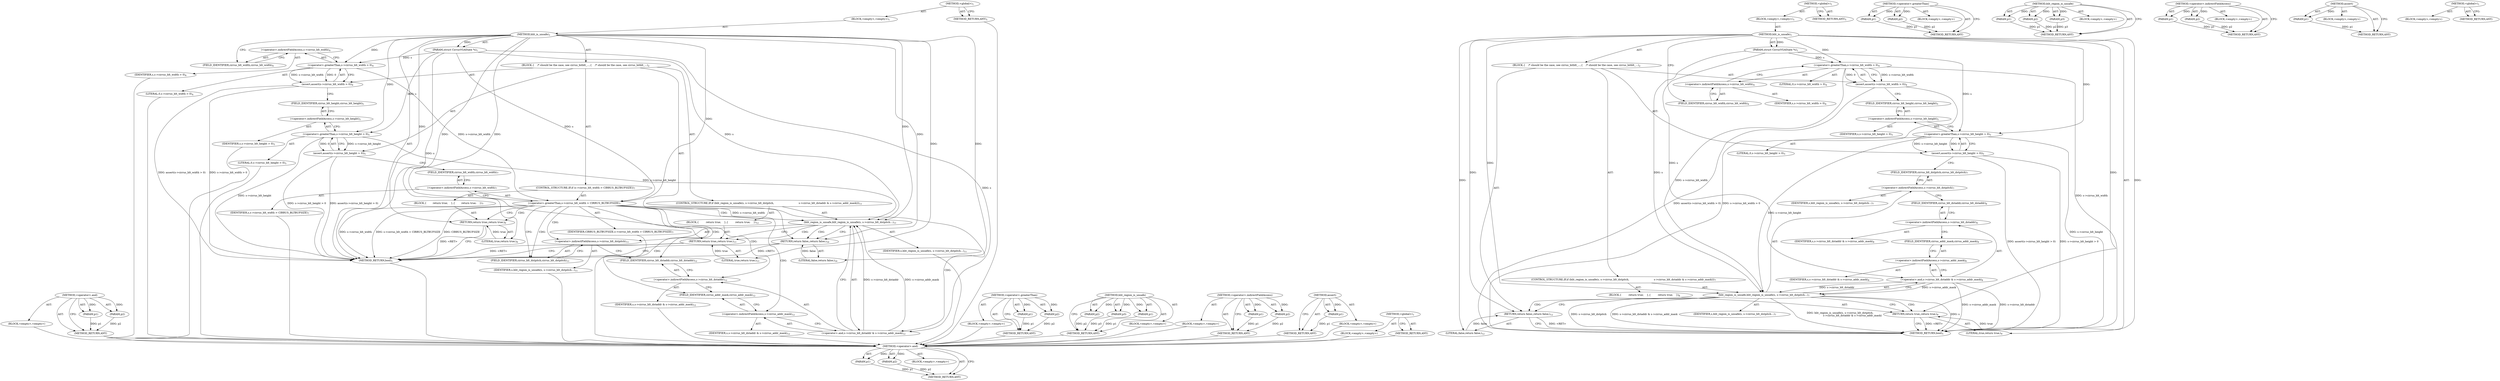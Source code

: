 digraph "&lt;global&gt;" {
vulnerable_82 [label=<(METHOD,&lt;operator&gt;.and)>];
vulnerable_83 [label=<(PARAM,p1)>];
vulnerable_84 [label=<(PARAM,p2)>];
vulnerable_85 [label=<(BLOCK,&lt;empty&gt;,&lt;empty&gt;)>];
vulnerable_86 [label=<(METHOD_RETURN,ANY)>];
vulnerable_6 [label=<(METHOD,&lt;global&gt;)<SUB>1</SUB>>];
vulnerable_7 [label=<(BLOCK,&lt;empty&gt;,&lt;empty&gt;)<SUB>1</SUB>>];
vulnerable_8 [label=<(METHOD,blit_is_unsafe)<SUB>1</SUB>>];
vulnerable_9 [label=<(PARAM,struct CirrusVGAState *s)<SUB>1</SUB>>];
vulnerable_10 [label=<(BLOCK,{
    /* should be the case, see cirrus_bitblt_...,{
    /* should be the case, see cirrus_bitblt_...)<SUB>2</SUB>>];
vulnerable_11 [label=<(assert,assert(s-&gt;cirrus_blt_width &gt; 0))<SUB>4</SUB>>];
vulnerable_12 [label=<(&lt;operator&gt;.greaterThan,s-&gt;cirrus_blt_width &gt; 0)<SUB>4</SUB>>];
vulnerable_13 [label=<(&lt;operator&gt;.indirectFieldAccess,s-&gt;cirrus_blt_width)<SUB>4</SUB>>];
vulnerable_14 [label=<(IDENTIFIER,s,s-&gt;cirrus_blt_width &gt; 0)<SUB>4</SUB>>];
vulnerable_15 [label=<(FIELD_IDENTIFIER,cirrus_blt_width,cirrus_blt_width)<SUB>4</SUB>>];
vulnerable_16 [label=<(LITERAL,0,s-&gt;cirrus_blt_width &gt; 0)<SUB>4</SUB>>];
vulnerable_17 [label=<(assert,assert(s-&gt;cirrus_blt_height &gt; 0))<SUB>5</SUB>>];
vulnerable_18 [label=<(&lt;operator&gt;.greaterThan,s-&gt;cirrus_blt_height &gt; 0)<SUB>5</SUB>>];
vulnerable_19 [label=<(&lt;operator&gt;.indirectFieldAccess,s-&gt;cirrus_blt_height)<SUB>5</SUB>>];
vulnerable_20 [label=<(IDENTIFIER,s,s-&gt;cirrus_blt_height &gt; 0)<SUB>5</SUB>>];
vulnerable_21 [label=<(FIELD_IDENTIFIER,cirrus_blt_height,cirrus_blt_height)<SUB>5</SUB>>];
vulnerable_22 [label=<(LITERAL,0,s-&gt;cirrus_blt_height &gt; 0)<SUB>5</SUB>>];
vulnerable_23 [label=<(CONTROL_STRUCTURE,IF,if (blit_region_is_unsafe(s, s-&gt;cirrus_blt_dstpitch,
                               s-&gt;cirrus_blt_dstaddr &amp; s-&gt;cirrus_addr_mask)))<SUB>7</SUB>>];
vulnerable_24 [label=<(blit_region_is_unsafe,blit_region_is_unsafe(s, s-&gt;cirrus_blt_dstpitch...)<SUB>7</SUB>>];
vulnerable_25 [label=<(IDENTIFIER,s,blit_region_is_unsafe(s, s-&gt;cirrus_blt_dstpitch...)<SUB>7</SUB>>];
vulnerable_26 [label=<(&lt;operator&gt;.indirectFieldAccess,s-&gt;cirrus_blt_dstpitch)<SUB>7</SUB>>];
vulnerable_27 [label=<(IDENTIFIER,s,blit_region_is_unsafe(s, s-&gt;cirrus_blt_dstpitch...)<SUB>7</SUB>>];
vulnerable_28 [label=<(FIELD_IDENTIFIER,cirrus_blt_dstpitch,cirrus_blt_dstpitch)<SUB>7</SUB>>];
vulnerable_29 [label=<(&lt;operator&gt;.and,s-&gt;cirrus_blt_dstaddr &amp; s-&gt;cirrus_addr_mask)<SUB>8</SUB>>];
vulnerable_30 [label=<(&lt;operator&gt;.indirectFieldAccess,s-&gt;cirrus_blt_dstaddr)<SUB>8</SUB>>];
vulnerable_31 [label=<(IDENTIFIER,s,s-&gt;cirrus_blt_dstaddr &amp; s-&gt;cirrus_addr_mask)<SUB>8</SUB>>];
vulnerable_32 [label=<(FIELD_IDENTIFIER,cirrus_blt_dstaddr,cirrus_blt_dstaddr)<SUB>8</SUB>>];
vulnerable_33 [label=<(&lt;operator&gt;.indirectFieldAccess,s-&gt;cirrus_addr_mask)<SUB>8</SUB>>];
vulnerable_34 [label=<(IDENTIFIER,s,s-&gt;cirrus_blt_dstaddr &amp; s-&gt;cirrus_addr_mask)<SUB>8</SUB>>];
vulnerable_35 [label=<(FIELD_IDENTIFIER,cirrus_addr_mask,cirrus_addr_mask)<SUB>8</SUB>>];
vulnerable_36 [label=<(BLOCK,{
         return true;
    },{
         return true;
    })<SUB>8</SUB>>];
vulnerable_37 [label=<(RETURN,return true;,return true;)<SUB>9</SUB>>];
vulnerable_38 [label=<(LITERAL,true,return true;)<SUB>9</SUB>>];
vulnerable_39 [label=<(RETURN,return false;,return false;)<SUB>12</SUB>>];
vulnerable_40 [label=<(LITERAL,false,return false;)<SUB>12</SUB>>];
vulnerable_41 [label=<(METHOD_RETURN,bool)<SUB>1</SUB>>];
vulnerable_43 [label=<(METHOD_RETURN,ANY)<SUB>1</SUB>>];
vulnerable_66 [label=<(METHOD,&lt;operator&gt;.greaterThan)>];
vulnerable_67 [label=<(PARAM,p1)>];
vulnerable_68 [label=<(PARAM,p2)>];
vulnerable_69 [label=<(BLOCK,&lt;empty&gt;,&lt;empty&gt;)>];
vulnerable_70 [label=<(METHOD_RETURN,ANY)>];
vulnerable_76 [label=<(METHOD,blit_region_is_unsafe)>];
vulnerable_77 [label=<(PARAM,p1)>];
vulnerable_78 [label=<(PARAM,p2)>];
vulnerable_79 [label=<(PARAM,p3)>];
vulnerable_80 [label=<(BLOCK,&lt;empty&gt;,&lt;empty&gt;)>];
vulnerable_81 [label=<(METHOD_RETURN,ANY)>];
vulnerable_71 [label=<(METHOD,&lt;operator&gt;.indirectFieldAccess)>];
vulnerable_72 [label=<(PARAM,p1)>];
vulnerable_73 [label=<(PARAM,p2)>];
vulnerable_74 [label=<(BLOCK,&lt;empty&gt;,&lt;empty&gt;)>];
vulnerable_75 [label=<(METHOD_RETURN,ANY)>];
vulnerable_62 [label=<(METHOD,assert)>];
vulnerable_63 [label=<(PARAM,p1)>];
vulnerable_64 [label=<(BLOCK,&lt;empty&gt;,&lt;empty&gt;)>];
vulnerable_65 [label=<(METHOD_RETURN,ANY)>];
vulnerable_56 [label=<(METHOD,&lt;global&gt;)<SUB>1</SUB>>];
vulnerable_57 [label=<(BLOCK,&lt;empty&gt;,&lt;empty&gt;)>];
vulnerable_58 [label=<(METHOD_RETURN,ANY)>];
fixed_91 [label=<(METHOD,&lt;operator&gt;.and)>];
fixed_92 [label=<(PARAM,p1)>];
fixed_93 [label=<(PARAM,p2)>];
fixed_94 [label=<(BLOCK,&lt;empty&gt;,&lt;empty&gt;)>];
fixed_95 [label=<(METHOD_RETURN,ANY)>];
fixed_6 [label=<(METHOD,&lt;global&gt;)<SUB>1</SUB>>];
fixed_7 [label=<(BLOCK,&lt;empty&gt;,&lt;empty&gt;)<SUB>1</SUB>>];
fixed_8 [label=<(METHOD,blit_is_unsafe)<SUB>1</SUB>>];
fixed_9 [label=<(PARAM,struct CirrusVGAState *s)<SUB>1</SUB>>];
fixed_10 [label=<(BLOCK,{
    /* should be the case, see cirrus_bitblt_...,{
    /* should be the case, see cirrus_bitblt_...)<SUB>2</SUB>>];
fixed_11 [label=<(assert,assert(s-&gt;cirrus_blt_width &gt; 0))<SUB>4</SUB>>];
fixed_12 [label=<(&lt;operator&gt;.greaterThan,s-&gt;cirrus_blt_width &gt; 0)<SUB>4</SUB>>];
fixed_13 [label=<(&lt;operator&gt;.indirectFieldAccess,s-&gt;cirrus_blt_width)<SUB>4</SUB>>];
fixed_14 [label=<(IDENTIFIER,s,s-&gt;cirrus_blt_width &gt; 0)<SUB>4</SUB>>];
fixed_15 [label=<(FIELD_IDENTIFIER,cirrus_blt_width,cirrus_blt_width)<SUB>4</SUB>>];
fixed_16 [label=<(LITERAL,0,s-&gt;cirrus_blt_width &gt; 0)<SUB>4</SUB>>];
fixed_17 [label=<(assert,assert(s-&gt;cirrus_blt_height &gt; 0))<SUB>5</SUB>>];
fixed_18 [label=<(&lt;operator&gt;.greaterThan,s-&gt;cirrus_blt_height &gt; 0)<SUB>5</SUB>>];
fixed_19 [label=<(&lt;operator&gt;.indirectFieldAccess,s-&gt;cirrus_blt_height)<SUB>5</SUB>>];
fixed_20 [label=<(IDENTIFIER,s,s-&gt;cirrus_blt_height &gt; 0)<SUB>5</SUB>>];
fixed_21 [label=<(FIELD_IDENTIFIER,cirrus_blt_height,cirrus_blt_height)<SUB>5</SUB>>];
fixed_22 [label=<(LITERAL,0,s-&gt;cirrus_blt_height &gt; 0)<SUB>5</SUB>>];
fixed_23 [label=<(CONTROL_STRUCTURE,IF,if (s-&gt;cirrus_blt_width &gt; CIRRUS_BLTBUFSIZE))<SUB>7</SUB>>];
fixed_24 [label=<(&lt;operator&gt;.greaterThan,s-&gt;cirrus_blt_width &gt; CIRRUS_BLTBUFSIZE)<SUB>7</SUB>>];
fixed_25 [label=<(&lt;operator&gt;.indirectFieldAccess,s-&gt;cirrus_blt_width)<SUB>7</SUB>>];
fixed_26 [label=<(IDENTIFIER,s,s-&gt;cirrus_blt_width &gt; CIRRUS_BLTBUFSIZE)<SUB>7</SUB>>];
fixed_27 [label=<(FIELD_IDENTIFIER,cirrus_blt_width,cirrus_blt_width)<SUB>7</SUB>>];
fixed_28 [label=<(IDENTIFIER,CIRRUS_BLTBUFSIZE,s-&gt;cirrus_blt_width &gt; CIRRUS_BLTBUFSIZE)<SUB>7</SUB>>];
fixed_29 [label=<(BLOCK,{
        return true;
    },{
        return true;
    })<SUB>7</SUB>>];
fixed_30 [label=<(RETURN,return true;,return true;)<SUB>8</SUB>>];
fixed_31 [label=<(LITERAL,true,return true;)<SUB>8</SUB>>];
fixed_32 [label=<(CONTROL_STRUCTURE,IF,if (blit_region_is_unsafe(s, s-&gt;cirrus_blt_dstpitch,
                               s-&gt;cirrus_blt_dstaddr &amp; s-&gt;cirrus_addr_mask)))<SUB>11</SUB>>];
fixed_33 [label=<(blit_region_is_unsafe,blit_region_is_unsafe(s, s-&gt;cirrus_blt_dstpitch...)<SUB>11</SUB>>];
fixed_34 [label=<(IDENTIFIER,s,blit_region_is_unsafe(s, s-&gt;cirrus_blt_dstpitch...)<SUB>11</SUB>>];
fixed_35 [label=<(&lt;operator&gt;.indirectFieldAccess,s-&gt;cirrus_blt_dstpitch)<SUB>11</SUB>>];
fixed_36 [label=<(IDENTIFIER,s,blit_region_is_unsafe(s, s-&gt;cirrus_blt_dstpitch...)<SUB>11</SUB>>];
fixed_37 [label=<(FIELD_IDENTIFIER,cirrus_blt_dstpitch,cirrus_blt_dstpitch)<SUB>11</SUB>>];
fixed_38 [label=<(&lt;operator&gt;.and,s-&gt;cirrus_blt_dstaddr &amp; s-&gt;cirrus_addr_mask)<SUB>12</SUB>>];
fixed_39 [label=<(&lt;operator&gt;.indirectFieldAccess,s-&gt;cirrus_blt_dstaddr)<SUB>12</SUB>>];
fixed_40 [label=<(IDENTIFIER,s,s-&gt;cirrus_blt_dstaddr &amp; s-&gt;cirrus_addr_mask)<SUB>12</SUB>>];
fixed_41 [label=<(FIELD_IDENTIFIER,cirrus_blt_dstaddr,cirrus_blt_dstaddr)<SUB>12</SUB>>];
fixed_42 [label=<(&lt;operator&gt;.indirectFieldAccess,s-&gt;cirrus_addr_mask)<SUB>12</SUB>>];
fixed_43 [label=<(IDENTIFIER,s,s-&gt;cirrus_blt_dstaddr &amp; s-&gt;cirrus_addr_mask)<SUB>12</SUB>>];
fixed_44 [label=<(FIELD_IDENTIFIER,cirrus_addr_mask,cirrus_addr_mask)<SUB>12</SUB>>];
fixed_45 [label=<(BLOCK,{
         return true;
    },{
         return true;
    })<SUB>12</SUB>>];
fixed_46 [label=<(RETURN,return true;,return true;)<SUB>13</SUB>>];
fixed_47 [label=<(LITERAL,true,return true;)<SUB>13</SUB>>];
fixed_48 [label=<(RETURN,return false;,return false;)<SUB>16</SUB>>];
fixed_49 [label=<(LITERAL,false,return false;)<SUB>16</SUB>>];
fixed_50 [label=<(METHOD_RETURN,bool)<SUB>1</SUB>>];
fixed_52 [label=<(METHOD_RETURN,ANY)<SUB>1</SUB>>];
fixed_75 [label=<(METHOD,&lt;operator&gt;.greaterThan)>];
fixed_76 [label=<(PARAM,p1)>];
fixed_77 [label=<(PARAM,p2)>];
fixed_78 [label=<(BLOCK,&lt;empty&gt;,&lt;empty&gt;)>];
fixed_79 [label=<(METHOD_RETURN,ANY)>];
fixed_85 [label=<(METHOD,blit_region_is_unsafe)>];
fixed_86 [label=<(PARAM,p1)>];
fixed_87 [label=<(PARAM,p2)>];
fixed_88 [label=<(PARAM,p3)>];
fixed_89 [label=<(BLOCK,&lt;empty&gt;,&lt;empty&gt;)>];
fixed_90 [label=<(METHOD_RETURN,ANY)>];
fixed_80 [label=<(METHOD,&lt;operator&gt;.indirectFieldAccess)>];
fixed_81 [label=<(PARAM,p1)>];
fixed_82 [label=<(PARAM,p2)>];
fixed_83 [label=<(BLOCK,&lt;empty&gt;,&lt;empty&gt;)>];
fixed_84 [label=<(METHOD_RETURN,ANY)>];
fixed_71 [label=<(METHOD,assert)>];
fixed_72 [label=<(PARAM,p1)>];
fixed_73 [label=<(BLOCK,&lt;empty&gt;,&lt;empty&gt;)>];
fixed_74 [label=<(METHOD_RETURN,ANY)>];
fixed_65 [label=<(METHOD,&lt;global&gt;)<SUB>1</SUB>>];
fixed_66 [label=<(BLOCK,&lt;empty&gt;,&lt;empty&gt;)>];
fixed_67 [label=<(METHOD_RETURN,ANY)>];
vulnerable_82 -> vulnerable_83  [key=0, label="AST: "];
vulnerable_82 -> vulnerable_83  [key=1, label="DDG: "];
vulnerable_82 -> vulnerable_85  [key=0, label="AST: "];
vulnerable_82 -> vulnerable_84  [key=0, label="AST: "];
vulnerable_82 -> vulnerable_84  [key=1, label="DDG: "];
vulnerable_82 -> vulnerable_86  [key=0, label="AST: "];
vulnerable_82 -> vulnerable_86  [key=1, label="CFG: "];
vulnerable_83 -> vulnerable_86  [key=0, label="DDG: p1"];
vulnerable_84 -> vulnerable_86  [key=0, label="DDG: p2"];
vulnerable_6 -> vulnerable_7  [key=0, label="AST: "];
vulnerable_6 -> vulnerable_43  [key=0, label="AST: "];
vulnerable_6 -> vulnerable_43  [key=1, label="CFG: "];
vulnerable_7 -> vulnerable_8  [key=0, label="AST: "];
vulnerable_8 -> vulnerable_9  [key=0, label="AST: "];
vulnerable_8 -> vulnerable_9  [key=1, label="DDG: "];
vulnerable_8 -> vulnerable_10  [key=0, label="AST: "];
vulnerable_8 -> vulnerable_41  [key=0, label="AST: "];
vulnerable_8 -> vulnerable_15  [key=0, label="CFG: "];
vulnerable_8 -> vulnerable_39  [key=0, label="DDG: "];
vulnerable_8 -> vulnerable_40  [key=0, label="DDG: "];
vulnerable_8 -> vulnerable_12  [key=0, label="DDG: "];
vulnerable_8 -> vulnerable_18  [key=0, label="DDG: "];
vulnerable_8 -> vulnerable_24  [key=0, label="DDG: "];
vulnerable_8 -> vulnerable_37  [key=0, label="DDG: "];
vulnerable_8 -> vulnerable_38  [key=0, label="DDG: "];
vulnerable_9 -> vulnerable_12  [key=0, label="DDG: s"];
vulnerable_9 -> vulnerable_18  [key=0, label="DDG: s"];
vulnerable_9 -> vulnerable_24  [key=0, label="DDG: s"];
vulnerable_9 -> vulnerable_29  [key=0, label="DDG: s"];
vulnerable_10 -> vulnerable_11  [key=0, label="AST: "];
vulnerable_10 -> vulnerable_17  [key=0, label="AST: "];
vulnerable_10 -> vulnerable_23  [key=0, label="AST: "];
vulnerable_10 -> vulnerable_39  [key=0, label="AST: "];
vulnerable_11 -> vulnerable_12  [key=0, label="AST: "];
vulnerable_11 -> vulnerable_21  [key=0, label="CFG: "];
vulnerable_11 -> vulnerable_41  [key=0, label="DDG: s-&gt;cirrus_blt_width &gt; 0"];
vulnerable_11 -> vulnerable_41  [key=1, label="DDG: assert(s-&gt;cirrus_blt_width &gt; 0)"];
vulnerable_12 -> vulnerable_13  [key=0, label="AST: "];
vulnerable_12 -> vulnerable_16  [key=0, label="AST: "];
vulnerable_12 -> vulnerable_11  [key=0, label="CFG: "];
vulnerable_12 -> vulnerable_11  [key=1, label="DDG: s-&gt;cirrus_blt_width"];
vulnerable_12 -> vulnerable_11  [key=2, label="DDG: 0"];
vulnerable_12 -> vulnerable_41  [key=0, label="DDG: s-&gt;cirrus_blt_width"];
vulnerable_12 -> vulnerable_24  [key=0, label="DDG: s-&gt;cirrus_blt_width"];
vulnerable_13 -> vulnerable_14  [key=0, label="AST: "];
vulnerable_13 -> vulnerable_15  [key=0, label="AST: "];
vulnerable_13 -> vulnerable_12  [key=0, label="CFG: "];
vulnerable_15 -> vulnerable_13  [key=0, label="CFG: "];
vulnerable_17 -> vulnerable_18  [key=0, label="AST: "];
vulnerable_17 -> vulnerable_28  [key=0, label="CFG: "];
vulnerable_17 -> vulnerable_41  [key=0, label="DDG: s-&gt;cirrus_blt_height &gt; 0"];
vulnerable_17 -> vulnerable_41  [key=1, label="DDG: assert(s-&gt;cirrus_blt_height &gt; 0)"];
vulnerable_18 -> vulnerable_19  [key=0, label="AST: "];
vulnerable_18 -> vulnerable_22  [key=0, label="AST: "];
vulnerable_18 -> vulnerable_17  [key=0, label="CFG: "];
vulnerable_18 -> vulnerable_17  [key=1, label="DDG: s-&gt;cirrus_blt_height"];
vulnerable_18 -> vulnerable_17  [key=2, label="DDG: 0"];
vulnerable_18 -> vulnerable_41  [key=0, label="DDG: s-&gt;cirrus_blt_height"];
vulnerable_18 -> vulnerable_24  [key=0, label="DDG: s-&gt;cirrus_blt_height"];
vulnerable_19 -> vulnerable_20  [key=0, label="AST: "];
vulnerable_19 -> vulnerable_21  [key=0, label="AST: "];
vulnerable_19 -> vulnerable_18  [key=0, label="CFG: "];
vulnerable_21 -> vulnerable_19  [key=0, label="CFG: "];
vulnerable_23 -> vulnerable_24  [key=0, label="AST: "];
vulnerable_23 -> vulnerable_36  [key=0, label="AST: "];
vulnerable_24 -> vulnerable_25  [key=0, label="AST: "];
vulnerable_24 -> vulnerable_26  [key=0, label="AST: "];
vulnerable_24 -> vulnerable_29  [key=0, label="AST: "];
vulnerable_24 -> vulnerable_37  [key=0, label="CFG: "];
vulnerable_24 -> vulnerable_37  [key=1, label="CDG: "];
vulnerable_24 -> vulnerable_39  [key=0, label="CFG: "];
vulnerable_24 -> vulnerable_39  [key=1, label="CDG: "];
vulnerable_24 -> vulnerable_41  [key=0, label="DDG: s"];
vulnerable_24 -> vulnerable_41  [key=1, label="DDG: s-&gt;cirrus_blt_dstpitch"];
vulnerable_24 -> vulnerable_41  [key=2, label="DDG: s-&gt;cirrus_blt_dstaddr &amp; s-&gt;cirrus_addr_mask"];
vulnerable_24 -> vulnerable_41  [key=3, label="DDG: blit_region_is_unsafe(s, s-&gt;cirrus_blt_dstpitch,
                               s-&gt;cirrus_blt_dstaddr &amp; s-&gt;cirrus_addr_mask)"];
vulnerable_26 -> vulnerable_27  [key=0, label="AST: "];
vulnerable_26 -> vulnerable_28  [key=0, label="AST: "];
vulnerable_26 -> vulnerable_32  [key=0, label="CFG: "];
vulnerable_28 -> vulnerable_26  [key=0, label="CFG: "];
vulnerable_29 -> vulnerable_30  [key=0, label="AST: "];
vulnerable_29 -> vulnerable_33  [key=0, label="AST: "];
vulnerable_29 -> vulnerable_24  [key=0, label="CFG: "];
vulnerable_29 -> vulnerable_24  [key=1, label="DDG: s-&gt;cirrus_blt_dstaddr"];
vulnerable_29 -> vulnerable_24  [key=2, label="DDG: s-&gt;cirrus_addr_mask"];
vulnerable_29 -> vulnerable_41  [key=0, label="DDG: s-&gt;cirrus_blt_dstaddr"];
vulnerable_29 -> vulnerable_41  [key=1, label="DDG: s-&gt;cirrus_addr_mask"];
vulnerable_30 -> vulnerable_31  [key=0, label="AST: "];
vulnerable_30 -> vulnerable_32  [key=0, label="AST: "];
vulnerable_30 -> vulnerable_35  [key=0, label="CFG: "];
vulnerable_32 -> vulnerable_30  [key=0, label="CFG: "];
vulnerable_33 -> vulnerable_34  [key=0, label="AST: "];
vulnerable_33 -> vulnerable_35  [key=0, label="AST: "];
vulnerable_33 -> vulnerable_29  [key=0, label="CFG: "];
vulnerable_35 -> vulnerable_33  [key=0, label="CFG: "];
vulnerable_36 -> vulnerable_37  [key=0, label="AST: "];
vulnerable_37 -> vulnerable_38  [key=0, label="AST: "];
vulnerable_37 -> vulnerable_41  [key=0, label="CFG: "];
vulnerable_37 -> vulnerable_41  [key=1, label="DDG: &lt;RET&gt;"];
vulnerable_38 -> vulnerable_37  [key=0, label="DDG: true"];
vulnerable_39 -> vulnerable_40  [key=0, label="AST: "];
vulnerable_39 -> vulnerable_41  [key=0, label="CFG: "];
vulnerable_39 -> vulnerable_41  [key=1, label="DDG: &lt;RET&gt;"];
vulnerable_40 -> vulnerable_39  [key=0, label="DDG: false"];
vulnerable_66 -> vulnerable_67  [key=0, label="AST: "];
vulnerable_66 -> vulnerable_67  [key=1, label="DDG: "];
vulnerable_66 -> vulnerable_69  [key=0, label="AST: "];
vulnerable_66 -> vulnerable_68  [key=0, label="AST: "];
vulnerable_66 -> vulnerable_68  [key=1, label="DDG: "];
vulnerable_66 -> vulnerable_70  [key=0, label="AST: "];
vulnerable_66 -> vulnerable_70  [key=1, label="CFG: "];
vulnerable_67 -> vulnerable_70  [key=0, label="DDG: p1"];
vulnerable_68 -> vulnerable_70  [key=0, label="DDG: p2"];
vulnerable_76 -> vulnerable_77  [key=0, label="AST: "];
vulnerable_76 -> vulnerable_77  [key=1, label="DDG: "];
vulnerable_76 -> vulnerable_80  [key=0, label="AST: "];
vulnerable_76 -> vulnerable_78  [key=0, label="AST: "];
vulnerable_76 -> vulnerable_78  [key=1, label="DDG: "];
vulnerable_76 -> vulnerable_81  [key=0, label="AST: "];
vulnerable_76 -> vulnerable_81  [key=1, label="CFG: "];
vulnerable_76 -> vulnerable_79  [key=0, label="AST: "];
vulnerable_76 -> vulnerable_79  [key=1, label="DDG: "];
vulnerable_77 -> vulnerable_81  [key=0, label="DDG: p1"];
vulnerable_78 -> vulnerable_81  [key=0, label="DDG: p2"];
vulnerable_79 -> vulnerable_81  [key=0, label="DDG: p3"];
vulnerable_71 -> vulnerable_72  [key=0, label="AST: "];
vulnerable_71 -> vulnerable_72  [key=1, label="DDG: "];
vulnerable_71 -> vulnerable_74  [key=0, label="AST: "];
vulnerable_71 -> vulnerable_73  [key=0, label="AST: "];
vulnerable_71 -> vulnerable_73  [key=1, label="DDG: "];
vulnerable_71 -> vulnerable_75  [key=0, label="AST: "];
vulnerable_71 -> vulnerable_75  [key=1, label="CFG: "];
vulnerable_72 -> vulnerable_75  [key=0, label="DDG: p1"];
vulnerable_73 -> vulnerable_75  [key=0, label="DDG: p2"];
vulnerable_62 -> vulnerable_63  [key=0, label="AST: "];
vulnerable_62 -> vulnerable_63  [key=1, label="DDG: "];
vulnerable_62 -> vulnerable_64  [key=0, label="AST: "];
vulnerable_62 -> vulnerable_65  [key=0, label="AST: "];
vulnerable_62 -> vulnerable_65  [key=1, label="CFG: "];
vulnerable_63 -> vulnerable_65  [key=0, label="DDG: p1"];
vulnerable_56 -> vulnerable_57  [key=0, label="AST: "];
vulnerable_56 -> vulnerable_58  [key=0, label="AST: "];
vulnerable_56 -> vulnerable_58  [key=1, label="CFG: "];
fixed_91 -> fixed_92  [key=0, label="AST: "];
fixed_91 -> fixed_92  [key=1, label="DDG: "];
fixed_91 -> fixed_94  [key=0, label="AST: "];
fixed_91 -> fixed_93  [key=0, label="AST: "];
fixed_91 -> fixed_93  [key=1, label="DDG: "];
fixed_91 -> fixed_95  [key=0, label="AST: "];
fixed_91 -> fixed_95  [key=1, label="CFG: "];
fixed_92 -> fixed_95  [key=0, label="DDG: p1"];
fixed_93 -> fixed_95  [key=0, label="DDG: p2"];
fixed_94 -> vulnerable_82  [key=0];
fixed_95 -> vulnerable_82  [key=0];
fixed_6 -> fixed_7  [key=0, label="AST: "];
fixed_6 -> fixed_52  [key=0, label="AST: "];
fixed_6 -> fixed_52  [key=1, label="CFG: "];
fixed_7 -> fixed_8  [key=0, label="AST: "];
fixed_8 -> fixed_9  [key=0, label="AST: "];
fixed_8 -> fixed_9  [key=1, label="DDG: "];
fixed_8 -> fixed_10  [key=0, label="AST: "];
fixed_8 -> fixed_50  [key=0, label="AST: "];
fixed_8 -> fixed_15  [key=0, label="CFG: "];
fixed_8 -> fixed_48  [key=0, label="DDG: "];
fixed_8 -> fixed_49  [key=0, label="DDG: "];
fixed_8 -> fixed_12  [key=0, label="DDG: "];
fixed_8 -> fixed_18  [key=0, label="DDG: "];
fixed_8 -> fixed_24  [key=0, label="DDG: "];
fixed_8 -> fixed_30  [key=0, label="DDG: "];
fixed_8 -> fixed_33  [key=0, label="DDG: "];
fixed_8 -> fixed_46  [key=0, label="DDG: "];
fixed_8 -> fixed_31  [key=0, label="DDG: "];
fixed_8 -> fixed_47  [key=0, label="DDG: "];
fixed_9 -> fixed_50  [key=0, label="DDG: s"];
fixed_9 -> fixed_12  [key=0, label="DDG: s"];
fixed_9 -> fixed_18  [key=0, label="DDG: s"];
fixed_9 -> fixed_24  [key=0, label="DDG: s"];
fixed_9 -> fixed_33  [key=0, label="DDG: s"];
fixed_9 -> fixed_38  [key=0, label="DDG: s"];
fixed_10 -> fixed_11  [key=0, label="AST: "];
fixed_10 -> fixed_17  [key=0, label="AST: "];
fixed_10 -> fixed_23  [key=0, label="AST: "];
fixed_10 -> fixed_32  [key=0, label="AST: "];
fixed_10 -> fixed_48  [key=0, label="AST: "];
fixed_11 -> fixed_12  [key=0, label="AST: "];
fixed_11 -> fixed_21  [key=0, label="CFG: "];
fixed_11 -> fixed_50  [key=0, label="DDG: s-&gt;cirrus_blt_width &gt; 0"];
fixed_11 -> fixed_50  [key=1, label="DDG: assert(s-&gt;cirrus_blt_width &gt; 0)"];
fixed_12 -> fixed_13  [key=0, label="AST: "];
fixed_12 -> fixed_16  [key=0, label="AST: "];
fixed_12 -> fixed_11  [key=0, label="CFG: "];
fixed_12 -> fixed_11  [key=1, label="DDG: s-&gt;cirrus_blt_width"];
fixed_12 -> fixed_11  [key=2, label="DDG: 0"];
fixed_12 -> fixed_24  [key=0, label="DDG: s-&gt;cirrus_blt_width"];
fixed_13 -> fixed_14  [key=0, label="AST: "];
fixed_13 -> fixed_15  [key=0, label="AST: "];
fixed_13 -> fixed_12  [key=0, label="CFG: "];
fixed_14 -> vulnerable_82  [key=0];
fixed_15 -> fixed_13  [key=0, label="CFG: "];
fixed_16 -> vulnerable_82  [key=0];
fixed_17 -> fixed_18  [key=0, label="AST: "];
fixed_17 -> fixed_27  [key=0, label="CFG: "];
fixed_17 -> fixed_50  [key=0, label="DDG: s-&gt;cirrus_blt_height &gt; 0"];
fixed_17 -> fixed_50  [key=1, label="DDG: assert(s-&gt;cirrus_blt_height &gt; 0)"];
fixed_18 -> fixed_19  [key=0, label="AST: "];
fixed_18 -> fixed_22  [key=0, label="AST: "];
fixed_18 -> fixed_17  [key=0, label="CFG: "];
fixed_18 -> fixed_17  [key=1, label="DDG: s-&gt;cirrus_blt_height"];
fixed_18 -> fixed_17  [key=2, label="DDG: 0"];
fixed_18 -> fixed_50  [key=0, label="DDG: s-&gt;cirrus_blt_height"];
fixed_18 -> fixed_33  [key=0, label="DDG: s-&gt;cirrus_blt_height"];
fixed_19 -> fixed_20  [key=0, label="AST: "];
fixed_19 -> fixed_21  [key=0, label="AST: "];
fixed_19 -> fixed_18  [key=0, label="CFG: "];
fixed_20 -> vulnerable_82  [key=0];
fixed_21 -> fixed_19  [key=0, label="CFG: "];
fixed_22 -> vulnerable_82  [key=0];
fixed_23 -> fixed_24  [key=0, label="AST: "];
fixed_23 -> fixed_29  [key=0, label="AST: "];
fixed_24 -> fixed_25  [key=0, label="AST: "];
fixed_24 -> fixed_28  [key=0, label="AST: "];
fixed_24 -> fixed_30  [key=0, label="CFG: "];
fixed_24 -> fixed_30  [key=1, label="CDG: "];
fixed_24 -> fixed_37  [key=0, label="CFG: "];
fixed_24 -> fixed_37  [key=1, label="CDG: "];
fixed_24 -> fixed_50  [key=0, label="DDG: s-&gt;cirrus_blt_width"];
fixed_24 -> fixed_50  [key=1, label="DDG: s-&gt;cirrus_blt_width &gt; CIRRUS_BLTBUFSIZE"];
fixed_24 -> fixed_50  [key=2, label="DDG: CIRRUS_BLTBUFSIZE"];
fixed_24 -> fixed_33  [key=0, label="DDG: s-&gt;cirrus_blt_width"];
fixed_24 -> fixed_33  [key=1, label="CDG: "];
fixed_24 -> fixed_42  [key=0, label="CDG: "];
fixed_24 -> fixed_44  [key=0, label="CDG: "];
fixed_24 -> fixed_35  [key=0, label="CDG: "];
fixed_24 -> fixed_38  [key=0, label="CDG: "];
fixed_24 -> fixed_41  [key=0, label="CDG: "];
fixed_24 -> fixed_39  [key=0, label="CDG: "];
fixed_25 -> fixed_26  [key=0, label="AST: "];
fixed_25 -> fixed_27  [key=0, label="AST: "];
fixed_25 -> fixed_24  [key=0, label="CFG: "];
fixed_26 -> vulnerable_82  [key=0];
fixed_27 -> fixed_25  [key=0, label="CFG: "];
fixed_28 -> vulnerable_82  [key=0];
fixed_29 -> fixed_30  [key=0, label="AST: "];
fixed_30 -> fixed_31  [key=0, label="AST: "];
fixed_30 -> fixed_50  [key=0, label="CFG: "];
fixed_30 -> fixed_50  [key=1, label="DDG: &lt;RET&gt;"];
fixed_31 -> fixed_30  [key=0, label="DDG: true"];
fixed_32 -> fixed_33  [key=0, label="AST: "];
fixed_32 -> fixed_45  [key=0, label="AST: "];
fixed_33 -> fixed_34  [key=0, label="AST: "];
fixed_33 -> fixed_35  [key=0, label="AST: "];
fixed_33 -> fixed_38  [key=0, label="AST: "];
fixed_33 -> fixed_46  [key=0, label="CFG: "];
fixed_33 -> fixed_46  [key=1, label="CDG: "];
fixed_33 -> fixed_48  [key=0, label="CFG: "];
fixed_33 -> fixed_48  [key=1, label="CDG: "];
fixed_34 -> vulnerable_82  [key=0];
fixed_35 -> fixed_36  [key=0, label="AST: "];
fixed_35 -> fixed_37  [key=0, label="AST: "];
fixed_35 -> fixed_41  [key=0, label="CFG: "];
fixed_36 -> vulnerable_82  [key=0];
fixed_37 -> fixed_35  [key=0, label="CFG: "];
fixed_38 -> fixed_39  [key=0, label="AST: "];
fixed_38 -> fixed_42  [key=0, label="AST: "];
fixed_38 -> fixed_33  [key=0, label="CFG: "];
fixed_38 -> fixed_33  [key=1, label="DDG: s-&gt;cirrus_blt_dstaddr"];
fixed_38 -> fixed_33  [key=2, label="DDG: s-&gt;cirrus_addr_mask"];
fixed_39 -> fixed_40  [key=0, label="AST: "];
fixed_39 -> fixed_41  [key=0, label="AST: "];
fixed_39 -> fixed_44  [key=0, label="CFG: "];
fixed_40 -> vulnerable_82  [key=0];
fixed_41 -> fixed_39  [key=0, label="CFG: "];
fixed_42 -> fixed_43  [key=0, label="AST: "];
fixed_42 -> fixed_44  [key=0, label="AST: "];
fixed_42 -> fixed_38  [key=0, label="CFG: "];
fixed_43 -> vulnerable_82  [key=0];
fixed_44 -> fixed_42  [key=0, label="CFG: "];
fixed_45 -> fixed_46  [key=0, label="AST: "];
fixed_46 -> fixed_47  [key=0, label="AST: "];
fixed_46 -> fixed_50  [key=0, label="CFG: "];
fixed_46 -> fixed_50  [key=1, label="DDG: &lt;RET&gt;"];
fixed_47 -> fixed_46  [key=0, label="DDG: true"];
fixed_48 -> fixed_49  [key=0, label="AST: "];
fixed_48 -> fixed_50  [key=0, label="CFG: "];
fixed_48 -> fixed_50  [key=1, label="DDG: &lt;RET&gt;"];
fixed_49 -> fixed_48  [key=0, label="DDG: false"];
fixed_50 -> vulnerable_82  [key=0];
fixed_52 -> vulnerable_82  [key=0];
fixed_75 -> fixed_76  [key=0, label="AST: "];
fixed_75 -> fixed_76  [key=1, label="DDG: "];
fixed_75 -> fixed_78  [key=0, label="AST: "];
fixed_75 -> fixed_77  [key=0, label="AST: "];
fixed_75 -> fixed_77  [key=1, label="DDG: "];
fixed_75 -> fixed_79  [key=0, label="AST: "];
fixed_75 -> fixed_79  [key=1, label="CFG: "];
fixed_76 -> fixed_79  [key=0, label="DDG: p1"];
fixed_77 -> fixed_79  [key=0, label="DDG: p2"];
fixed_78 -> vulnerable_82  [key=0];
fixed_79 -> vulnerable_82  [key=0];
fixed_85 -> fixed_86  [key=0, label="AST: "];
fixed_85 -> fixed_86  [key=1, label="DDG: "];
fixed_85 -> fixed_89  [key=0, label="AST: "];
fixed_85 -> fixed_87  [key=0, label="AST: "];
fixed_85 -> fixed_87  [key=1, label="DDG: "];
fixed_85 -> fixed_90  [key=0, label="AST: "];
fixed_85 -> fixed_90  [key=1, label="CFG: "];
fixed_85 -> fixed_88  [key=0, label="AST: "];
fixed_85 -> fixed_88  [key=1, label="DDG: "];
fixed_86 -> fixed_90  [key=0, label="DDG: p1"];
fixed_87 -> fixed_90  [key=0, label="DDG: p2"];
fixed_88 -> fixed_90  [key=0, label="DDG: p3"];
fixed_89 -> vulnerable_82  [key=0];
fixed_90 -> vulnerable_82  [key=0];
fixed_80 -> fixed_81  [key=0, label="AST: "];
fixed_80 -> fixed_81  [key=1, label="DDG: "];
fixed_80 -> fixed_83  [key=0, label="AST: "];
fixed_80 -> fixed_82  [key=0, label="AST: "];
fixed_80 -> fixed_82  [key=1, label="DDG: "];
fixed_80 -> fixed_84  [key=0, label="AST: "];
fixed_80 -> fixed_84  [key=1, label="CFG: "];
fixed_81 -> fixed_84  [key=0, label="DDG: p1"];
fixed_82 -> fixed_84  [key=0, label="DDG: p2"];
fixed_83 -> vulnerable_82  [key=0];
fixed_84 -> vulnerable_82  [key=0];
fixed_71 -> fixed_72  [key=0, label="AST: "];
fixed_71 -> fixed_72  [key=1, label="DDG: "];
fixed_71 -> fixed_73  [key=0, label="AST: "];
fixed_71 -> fixed_74  [key=0, label="AST: "];
fixed_71 -> fixed_74  [key=1, label="CFG: "];
fixed_72 -> fixed_74  [key=0, label="DDG: p1"];
fixed_73 -> vulnerable_82  [key=0];
fixed_74 -> vulnerable_82  [key=0];
fixed_65 -> fixed_66  [key=0, label="AST: "];
fixed_65 -> fixed_67  [key=0, label="AST: "];
fixed_65 -> fixed_67  [key=1, label="CFG: "];
fixed_66 -> vulnerable_82  [key=0];
fixed_67 -> vulnerable_82  [key=0];
}
